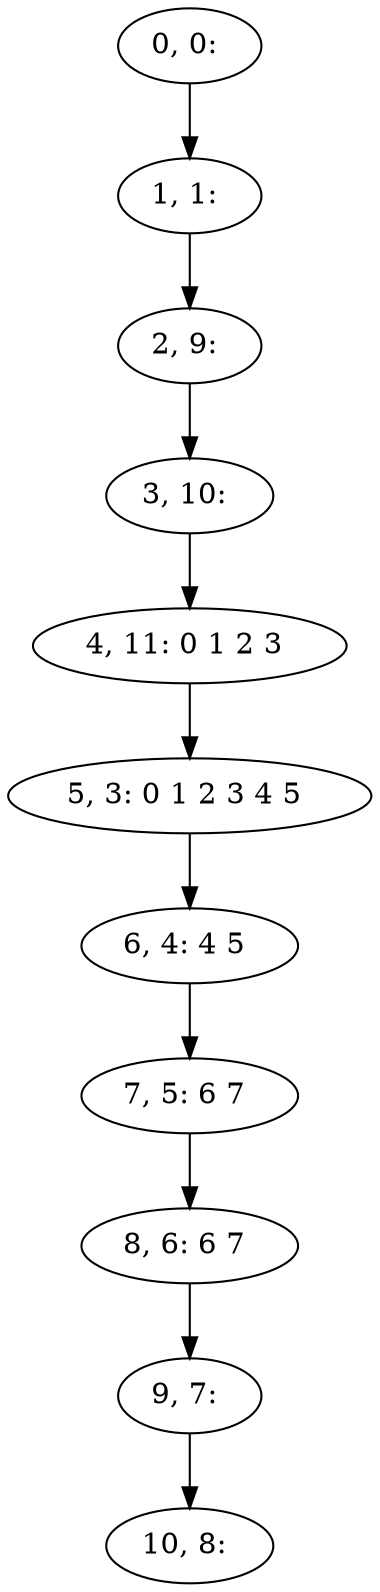 digraph G {
0[label="0, 0: "];
1[label="1, 1: "];
2[label="2, 9: "];
3[label="3, 10: "];
4[label="4, 11: 0 1 2 3 "];
5[label="5, 3: 0 1 2 3 4 5 "];
6[label="6, 4: 4 5 "];
7[label="7, 5: 6 7 "];
8[label="8, 6: 6 7 "];
9[label="9, 7: "];
10[label="10, 8: "];
0->1 ;
1->2 ;
2->3 ;
3->4 ;
4->5 ;
5->6 ;
6->7 ;
7->8 ;
8->9 ;
9->10 ;
}
